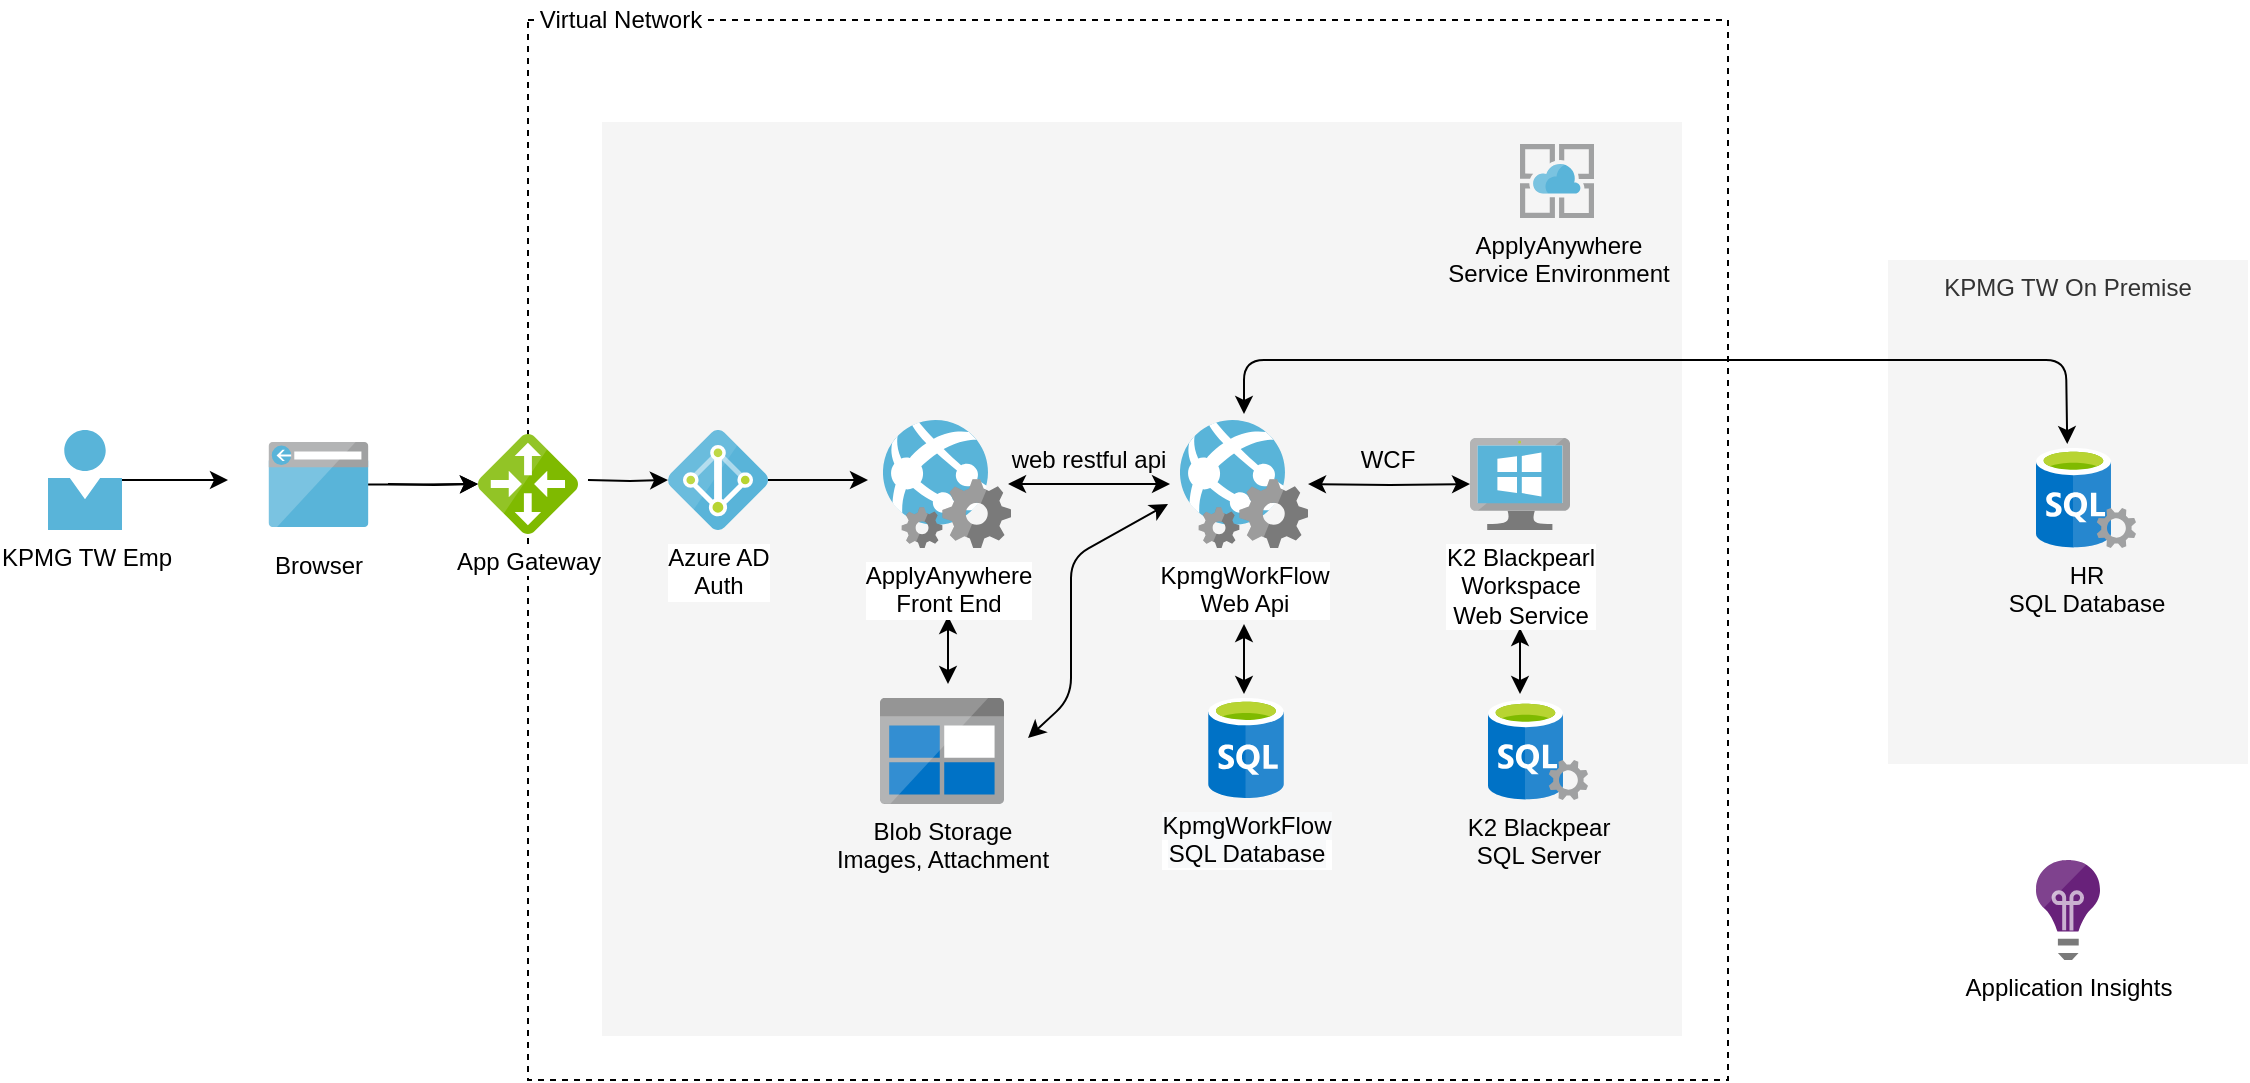 <mxfile version="12.2.7" type="github" pages="4">
  <diagram id="WI9T0HZ2pTsCkuznbFz-" name="ApplyAnywhere PaaS architecture">
    <mxGraphModel dx="1391" dy="805" grid="1" gridSize="10" guides="1" tooltips="1" connect="1" arrows="1" fold="1" page="1" pageScale="1" pageWidth="1169" pageHeight="827" math="0" shadow="0">
      <root>
        <mxCell id="0"/>
        <mxCell id="1" parent="0"/>
        <mxCell id="lvaCASJLjp-fSjR-ahG0-70" value="" style="rounded=0;whiteSpace=wrap;html=1;labelBackgroundColor=#ffffff;fillColor=none;dashed=1;" vertex="1" parent="1">
          <mxGeometry x="290" y="148" width="600" height="530" as="geometry"/>
        </mxCell>
        <mxCell id="AcxdMaKK0mU5kZiv2lnr-4" value="" style="rounded=0;whiteSpace=wrap;html=1;fillColor=#f5f5f5;strokeColor=none;fontColor=#333333;verticalAlign=top;direction=south;" parent="1" vertex="1">
          <mxGeometry x="327" y="199" width="540" height="457" as="geometry"/>
        </mxCell>
        <mxCell id="lvaCASJLjp-fSjR-ahG0-18" value="" style="edgeStyle=orthogonalEdgeStyle;rounded=0;orthogonalLoop=1;jettySize=auto;html=1;entryX=-0.078;entryY=0.5;entryDx=0;entryDy=0;entryPerimeter=0;exitX=0.977;exitY=0.5;exitDx=0;exitDy=0;exitPerimeter=0;startArrow=classic;startFill=1;" edge="1" parent="1" source="AcxdMaKK0mU5kZiv2lnr-6" target="lvaCASJLjp-fSjR-ahG0-8">
          <mxGeometry relative="1" as="geometry">
            <mxPoint x="499.5" y="524" as="targetPoint"/>
          </mxGeometry>
        </mxCell>
        <mxCell id="lvaCASJLjp-fSjR-ahG0-37" value="" style="edgeStyle=orthogonalEdgeStyle;rounded=0;orthogonalLoop=1;jettySize=auto;html=1;startArrow=classic;startFill=1;" edge="1" parent="1">
          <mxGeometry relative="1" as="geometry">
            <mxPoint x="500" y="446" as="sourcePoint"/>
            <mxPoint x="500" y="480" as="targetPoint"/>
          </mxGeometry>
        </mxCell>
        <mxCell id="AcxdMaKK0mU5kZiv2lnr-6" value="ApplyAnywhere&lt;br&gt;Front End" style="aspect=fixed;html=1;perimeter=none;align=center;shadow=0;dashed=0;image;fontSize=12;image=img/lib/mscae/WebApp_WebJobs.svg;labelBackgroundColor=#ffffff;" parent="1" vertex="1">
          <mxGeometry x="467.5" y="348" width="64" height="64" as="geometry"/>
        </mxCell>
        <mxCell id="AcxdMaKK0mU5kZiv2lnr-9" value="Blob Storage&lt;br&gt;Images, Attachment" style="aspect=fixed;html=1;perimeter=none;align=center;shadow=0;dashed=0;image;fontSize=12;image=img/lib/mscae/BlobBlock.svg;labelBackgroundColor=none;direction=east;" parent="1" vertex="1">
          <mxGeometry x="466" y="487" width="62" height="53" as="geometry"/>
        </mxCell>
        <mxCell id="lvaCASJLjp-fSjR-ahG0-72" value="" style="edgeStyle=orthogonalEdgeStyle;rounded=0;orthogonalLoop=1;jettySize=auto;html=1;" edge="1" parent="1" target="lvaCASJLjp-fSjR-ahG0-71">
          <mxGeometry relative="1" as="geometry">
            <mxPoint x="220" y="380" as="sourcePoint"/>
          </mxGeometry>
        </mxCell>
        <mxCell id="lvaCASJLjp-fSjR-ahG0-73" value="" style="edgeStyle=orthogonalEdgeStyle;rounded=0;orthogonalLoop=1;jettySize=auto;html=1;" edge="1" parent="1" source="AcxdMaKK0mU5kZiv2lnr-12" target="lvaCASJLjp-fSjR-ahG0-71">
          <mxGeometry relative="1" as="geometry"/>
        </mxCell>
        <mxCell id="AcxdMaKK0mU5kZiv2lnr-12" value="Browser" style="aspect=fixed;html=1;perimeter=none;align=center;shadow=0;dashed=0;image;fontSize=12;image=img/lib/mscae/Browser.svg;spacingTop=5;" parent="1" vertex="1">
          <mxGeometry x="160.25" y="359" width="50" height="42.5" as="geometry"/>
        </mxCell>
        <mxCell id="lvaCASJLjp-fSjR-ahG0-28" value="" style="edgeStyle=orthogonalEdgeStyle;rounded=0;orthogonalLoop=1;jettySize=auto;html=1;" edge="1" parent="1" target="lvaCASJLjp-fSjR-ahG0-21">
          <mxGeometry relative="1" as="geometry">
            <mxPoint x="320" y="378" as="sourcePoint"/>
            <mxPoint x="380" y="403" as="targetPoint"/>
          </mxGeometry>
        </mxCell>
        <mxCell id="lvaCASJLjp-fSjR-ahG0-34" value="" style="edgeStyle=orthogonalEdgeStyle;rounded=0;orthogonalLoop=1;jettySize=auto;html=1;startArrow=classic;startFill=1;" edge="1" parent="1">
          <mxGeometry relative="1" as="geometry">
            <mxPoint x="786" y="452" as="sourcePoint"/>
            <mxPoint x="786" y="485" as="targetPoint"/>
          </mxGeometry>
        </mxCell>
        <mxCell id="lvaCASJLjp-fSjR-ahG0-5" value="K2 Blackpearl&lt;br&gt;Workspace&lt;br&gt;Web Service" style="aspect=fixed;html=1;points=[];align=center;image;fontSize=12;image=img/lib/mscae/VirtualMachineWindows.svg;labelBackgroundColor=#ffffff;" vertex="1" parent="1">
          <mxGeometry x="761" y="357" width="50" height="46" as="geometry"/>
        </mxCell>
        <mxCell id="lvaCASJLjp-fSjR-ahG0-14" value="" style="edgeStyle=orthogonalEdgeStyle;rounded=0;orthogonalLoop=1;jettySize=auto;html=1;startArrow=classic;startFill=1;" edge="1" parent="1" target="lvaCASJLjp-fSjR-ahG0-5">
          <mxGeometry relative="1" as="geometry">
            <mxPoint x="680" y="380" as="sourcePoint"/>
            <mxPoint x="648" y="524" as="targetPoint"/>
          </mxGeometry>
        </mxCell>
        <mxCell id="lvaCASJLjp-fSjR-ahG0-32" value="" style="edgeStyle=orthogonalEdgeStyle;rounded=0;orthogonalLoop=1;jettySize=auto;html=1;startArrow=classic;startFill=1;" edge="1" parent="1">
          <mxGeometry relative="1" as="geometry">
            <mxPoint x="648" y="450" as="sourcePoint"/>
            <mxPoint x="648" y="485" as="targetPoint"/>
          </mxGeometry>
        </mxCell>
        <mxCell id="lvaCASJLjp-fSjR-ahG0-19" value="K2 Blackpear&lt;br&gt;SQL Server" style="aspect=fixed;html=1;points=[];align=center;image;fontSize=12;image=img/lib/mscae/SQL_Servers.svg;labelBackgroundColor=none;" vertex="1" parent="1">
          <mxGeometry x="770" y="488" width="50" height="50" as="geometry"/>
        </mxCell>
        <mxCell id="lvaCASJLjp-fSjR-ahG0-52" value="" style="edgeStyle=orthogonalEdgeStyle;rounded=0;orthogonalLoop=1;jettySize=auto;html=1;" edge="1" parent="1" source="lvaCASJLjp-fSjR-ahG0-21">
          <mxGeometry relative="1" as="geometry">
            <mxPoint x="460" y="378" as="targetPoint"/>
          </mxGeometry>
        </mxCell>
        <mxCell id="lvaCASJLjp-fSjR-ahG0-21" value="Azure AD&lt;br&gt;Auth" style="aspect=fixed;html=1;points=[];align=center;image;fontSize=12;image=img/lib/mscae/Active_Directory.svg;labelBackgroundColor=#ffffff;" vertex="1" parent="1">
          <mxGeometry x="360" y="353" width="50" height="50" as="geometry"/>
        </mxCell>
        <mxCell id="lvaCASJLjp-fSjR-ahG0-45" value="" style="edgeStyle=orthogonalEdgeStyle;rounded=0;orthogonalLoop=1;jettySize=auto;html=1;" edge="1" parent="1" source="lvaCASJLjp-fSjR-ahG0-22">
          <mxGeometry relative="1" as="geometry">
            <mxPoint x="140" y="378" as="targetPoint"/>
          </mxGeometry>
        </mxCell>
        <mxCell id="lvaCASJLjp-fSjR-ahG0-22" value="KPMG TW Emp" style="aspect=fixed;html=1;points=[];align=center;image;fontSize=12;image=img/lib/mscae/Person.svg;labelBackgroundColor=none;" vertex="1" parent="1">
          <mxGeometry x="50" y="353" width="37" height="50" as="geometry"/>
        </mxCell>
        <mxCell id="lvaCASJLjp-fSjR-ahG0-24" value="ApplyAnywhere&lt;br&gt;Service Environment" style="aspect=fixed;html=1;points=[];align=center;image;fontSize=12;image=img/lib/mscae/App_Service.svg;labelBackgroundColor=none;" vertex="1" parent="1">
          <mxGeometry x="786" y="210" width="37" height="37" as="geometry"/>
        </mxCell>
        <mxCell id="lvaCASJLjp-fSjR-ahG0-40" value="KPMG TW On Premise" style="rounded=0;whiteSpace=wrap;html=1;fillColor=#f5f5f5;strokeColor=none;fontColor=#333333;verticalAlign=top;direction=south;" vertex="1" parent="1">
          <mxGeometry x="970" y="268" width="180" height="252" as="geometry"/>
        </mxCell>
        <mxCell id="lvaCASJLjp-fSjR-ahG0-57" value="WCF" style="text;html=1;strokeColor=none;fillColor=none;align=center;verticalAlign=middle;whiteSpace=wrap;rounded=0;labelBackgroundColor=none;" vertex="1" parent="1">
          <mxGeometry x="700" y="358" width="40" height="20" as="geometry"/>
        </mxCell>
        <mxCell id="lvaCASJLjp-fSjR-ahG0-58" value="web restful api" style="text;html=1;strokeColor=none;fillColor=none;align=center;verticalAlign=middle;whiteSpace=wrap;rounded=0;labelBackgroundColor=none;" vertex="1" parent="1">
          <mxGeometry x="525" y="358" width="91" height="20" as="geometry"/>
        </mxCell>
        <mxCell id="lvaCASJLjp-fSjR-ahG0-71" value="App Gateway" style="aspect=fixed;html=1;points=[];align=center;image;fontSize=12;image=img/lib/mscae/Local_Network_Gateways.svg;dashed=1;labelBackgroundColor=#ffffff;fillColor=none;" vertex="1" parent="1">
          <mxGeometry x="265" y="355" width="50" height="50" as="geometry"/>
        </mxCell>
        <mxCell id="lvaCASJLjp-fSjR-ahG0-74" value="Virtual Network" style="text;html=1;strokeColor=none;fillColor=none;align=center;verticalAlign=middle;whiteSpace=wrap;rounded=0;dashed=1;labelBackgroundColor=#ffffff;" vertex="1" parent="1">
          <mxGeometry x="290" y="138" width="93" height="20" as="geometry"/>
        </mxCell>
        <mxCell id="lvaCASJLjp-fSjR-ahG0-85" value="" style="endArrow=classic;html=1;exitX=0.5;exitY=-0.047;exitDx=0;exitDy=0;exitPerimeter=0;startArrow=classic;startFill=1;" edge="1" parent="1" source="lvaCASJLjp-fSjR-ahG0-8">
          <mxGeometry width="50" height="50" relative="1" as="geometry">
            <mxPoint x="30" y="748" as="sourcePoint"/>
            <mxPoint x="1059.627" y="360" as="targetPoint"/>
            <Array as="points">
              <mxPoint x="648" y="318"/>
              <mxPoint x="1059" y="318"/>
            </Array>
          </mxGeometry>
        </mxCell>
        <mxCell id="lvaCASJLjp-fSjR-ahG0-8" value="KpmgWorkFlow&lt;br&gt;Web Api" style="aspect=fixed;html=1;perimeter=none;align=center;shadow=0;dashed=0;image;fontSize=12;image=img/lib/mscae/WebApp_WebJobs.svg;labelBackgroundColor=#ffffff;" vertex="1" parent="1">
          <mxGeometry x="616" y="348" width="64" height="64" as="geometry"/>
        </mxCell>
        <mxCell id="5PH30aPsPjQZAiX1bgCx-1" value="Application Insights" style="aspect=fixed;html=1;points=[];align=center;image;fontSize=12;image=img/lib/mscae/Application_Insights.svg;dashed=1;labelBackgroundColor=#ffffff;fillColor=none;" vertex="1" parent="1">
          <mxGeometry x="1044" y="568" width="32" height="50" as="geometry"/>
        </mxCell>
        <mxCell id="TPf7LboAGNHlAJCwfOmn-1" value="&lt;span style=&quot;background-color: rgb(248 , 249 , 250)&quot;&gt;KpmgWorkFlow&lt;/span&gt;&lt;br style=&quot;background-color: rgb(248 , 249 , 250)&quot;&gt;&lt;span style=&quot;background-color: rgb(248 , 249 , 250)&quot;&gt;SQL Database&lt;/span&gt;" style="aspect=fixed;html=1;points=[];align=center;image;fontSize=12;image=img/lib/mscae/SQL_Database_generic.svg;dashed=1;labelBackgroundColor=#ffffff;fillColor=none;" vertex="1" parent="1">
          <mxGeometry x="630" y="487" width="38" height="50" as="geometry"/>
        </mxCell>
        <mxCell id="XVqo-O23H8XZ0I0nRxCn-1" value="HR&lt;br&gt;SQL Database" style="aspect=fixed;html=1;points=[];align=center;image;fontSize=12;image=img/lib/mscae/SQL_Servers.svg;labelBackgroundColor=none;" vertex="1" parent="1">
          <mxGeometry x="1044" y="362" width="50" height="50" as="geometry"/>
        </mxCell>
        <mxCell id="Hammuwof6SM0HyA76MLh-3" value="" style="endArrow=classic;html=1;startArrow=classic;startFill=1;" edge="1" parent="1">
          <mxGeometry width="50" height="50" relative="1" as="geometry">
            <mxPoint x="540" y="507" as="sourcePoint"/>
            <mxPoint x="610" y="390" as="targetPoint"/>
            <Array as="points">
              <mxPoint x="561.5" y="487"/>
              <mxPoint x="561.5" y="417"/>
            </Array>
          </mxGeometry>
        </mxCell>
      </root>
    </mxGraphModel>
  </diagram>
  <diagram id="z3WabE-r0AO4JzWB9o1X" name="ApplyAnywhere IaaS architecture">
    <mxGraphModel dx="2241" dy="805" grid="1" gridSize="10" guides="1" tooltips="1" connect="1" arrows="1" fold="1" page="1" pageScale="1" pageWidth="850" pageHeight="1100" math="0" shadow="0">
      <root>
        <mxCell id="3gNSYFEJWq0Y2mECjLJj-0"/>
        <mxCell id="3gNSYFEJWq0Y2mECjLJj-1" parent="3gNSYFEJWq0Y2mECjLJj-0"/>
        <mxCell id="smwpBIK393G-4AdiDOek-0" value="" style="rounded=0;whiteSpace=wrap;html=1;labelBackgroundColor=#ffffff;fillColor=none;dashed=1;" vertex="1" parent="3gNSYFEJWq0Y2mECjLJj-1">
          <mxGeometry x="260" y="150" width="470" height="502" as="geometry"/>
        </mxCell>
        <mxCell id="smwpBIK393G-4AdiDOek-1" value="" style="rounded=0;whiteSpace=wrap;html=1;fillColor=#f5f5f5;strokeColor=none;fontColor=#333333;verticalAlign=top;direction=south;" vertex="1" parent="3gNSYFEJWq0Y2mECjLJj-1">
          <mxGeometry x="290" y="175" width="420" height="457" as="geometry"/>
        </mxCell>
        <mxCell id="smwpBIK393G-4AdiDOek-6" value="" style="edgeStyle=orthogonalEdgeStyle;rounded=0;orthogonalLoop=1;jettySize=auto;html=1;" edge="1" parent="3gNSYFEJWq0Y2mECjLJj-1" target="smwpBIK393G-4AdiDOek-23">
          <mxGeometry relative="1" as="geometry">
            <mxPoint x="190" y="382" as="sourcePoint"/>
          </mxGeometry>
        </mxCell>
        <mxCell id="smwpBIK393G-4AdiDOek-7" value="" style="edgeStyle=orthogonalEdgeStyle;rounded=0;orthogonalLoop=1;jettySize=auto;html=1;" edge="1" parent="3gNSYFEJWq0Y2mECjLJj-1" source="smwpBIK393G-4AdiDOek-8" target="smwpBIK393G-4AdiDOek-23">
          <mxGeometry relative="1" as="geometry"/>
        </mxCell>
        <mxCell id="smwpBIK393G-4AdiDOek-8" value="Browser" style="aspect=fixed;html=1;perimeter=none;align=center;shadow=0;dashed=0;image;fontSize=12;image=img/lib/mscae/Browser.svg;spacingTop=5;" vertex="1" parent="3gNSYFEJWq0Y2mECjLJj-1">
          <mxGeometry x="130.25" y="361" width="50" height="42.5" as="geometry"/>
        </mxCell>
        <mxCell id="smwpBIK393G-4AdiDOek-9" value="" style="edgeStyle=orthogonalEdgeStyle;rounded=0;orthogonalLoop=1;jettySize=auto;html=1;" edge="1" parent="3gNSYFEJWq0Y2mECjLJj-1" target="smwpBIK393G-4AdiDOek-16">
          <mxGeometry relative="1" as="geometry">
            <mxPoint x="290" y="380" as="sourcePoint"/>
            <mxPoint x="350" y="405" as="targetPoint"/>
          </mxGeometry>
        </mxCell>
        <mxCell id="smwpBIK393G-4AdiDOek-11" value="K2 Blackpearl&lt;br&gt;Workspace&lt;br&gt;Web Service" style="aspect=fixed;html=1;points=[];align=center;image;fontSize=12;image=img/lib/mscae/VirtualMachineWindows.svg;labelBackgroundColor=#ffffff;" vertex="1" parent="3gNSYFEJWq0Y2mECjLJj-1">
          <mxGeometry x="490" y="342" width="50" height="46" as="geometry"/>
        </mxCell>
        <mxCell id="smwpBIK393G-4AdiDOek-13" value="" style="edgeStyle=orthogonalEdgeStyle;rounded=0;orthogonalLoop=1;jettySize=auto;html=1;startArrow=classic;startFill=1;" edge="1" parent="3gNSYFEJWq0Y2mECjLJj-1">
          <mxGeometry relative="1" as="geometry">
            <mxPoint x="514" y="439" as="sourcePoint"/>
            <mxPoint x="514" y="474" as="targetPoint"/>
          </mxGeometry>
        </mxCell>
        <mxCell id="smwpBIK393G-4AdiDOek-15" value="" style="edgeStyle=orthogonalEdgeStyle;rounded=0;orthogonalLoop=1;jettySize=auto;html=1;" edge="1" parent="3gNSYFEJWq0Y2mECjLJj-1">
          <mxGeometry relative="1" as="geometry">
            <mxPoint x="480" y="380" as="targetPoint"/>
            <mxPoint x="388" y="380" as="sourcePoint"/>
          </mxGeometry>
        </mxCell>
        <mxCell id="smwpBIK393G-4AdiDOek-16" value="Azure AD&lt;br&gt;Auth" style="aspect=fixed;html=1;points=[];align=center;image;fontSize=12;image=img/lib/mscae/Active_Directory.svg;labelBackgroundColor=#ffffff;" vertex="1" parent="3gNSYFEJWq0Y2mECjLJj-1">
          <mxGeometry x="330" y="355" width="50" height="50" as="geometry"/>
        </mxCell>
        <mxCell id="smwpBIK393G-4AdiDOek-17" value="" style="edgeStyle=orthogonalEdgeStyle;rounded=0;orthogonalLoop=1;jettySize=auto;html=1;" edge="1" parent="3gNSYFEJWq0Y2mECjLJj-1" source="smwpBIK393G-4AdiDOek-18">
          <mxGeometry relative="1" as="geometry">
            <mxPoint x="110" y="380" as="targetPoint"/>
          </mxGeometry>
        </mxCell>
        <mxCell id="smwpBIK393G-4AdiDOek-18" value="KPMG TW Emp" style="aspect=fixed;html=1;points=[];align=center;image;fontSize=12;image=img/lib/mscae/Person.svg;labelBackgroundColor=none;" vertex="1" parent="3gNSYFEJWq0Y2mECjLJj-1">
          <mxGeometry x="20" y="355" width="37" height="50" as="geometry"/>
        </mxCell>
        <mxCell id="smwpBIK393G-4AdiDOek-19" value="ApplyAnywhere&lt;br&gt;Service Environment" style="aspect=fixed;html=1;points=[];align=center;image;fontSize=12;image=img/lib/mscae/App_Service.svg;labelBackgroundColor=none;" vertex="1" parent="3gNSYFEJWq0Y2mECjLJj-1">
          <mxGeometry x="610" y="202" width="37" height="37" as="geometry"/>
        </mxCell>
        <mxCell id="smwpBIK393G-4AdiDOek-20" value="KPMG TW On Premise" style="rounded=0;whiteSpace=wrap;html=1;fillColor=#f5f5f5;strokeColor=none;fontColor=#333333;verticalAlign=top;direction=south;" vertex="1" parent="3gNSYFEJWq0Y2mECjLJj-1">
          <mxGeometry x="750" y="252" width="180" height="252" as="geometry"/>
        </mxCell>
        <mxCell id="smwpBIK393G-4AdiDOek-23" value="App Gateway" style="aspect=fixed;html=1;points=[];align=center;image;fontSize=12;image=img/lib/mscae/Local_Network_Gateways.svg;dashed=1;labelBackgroundColor=#ffffff;fillColor=none;" vertex="1" parent="3gNSYFEJWq0Y2mECjLJj-1">
          <mxGeometry x="235" y="357" width="50" height="50" as="geometry"/>
        </mxCell>
        <mxCell id="smwpBIK393G-4AdiDOek-24" value="Virtual Network" style="text;html=1;strokeColor=none;fillColor=none;align=center;verticalAlign=middle;whiteSpace=wrap;rounded=0;dashed=1;labelBackgroundColor=#ffffff;" vertex="1" parent="3gNSYFEJWq0Y2mECjLJj-1">
          <mxGeometry x="260" y="140" width="93" height="20" as="geometry"/>
        </mxCell>
        <mxCell id="smwpBIK393G-4AdiDOek-25" value="" style="endArrow=classic;html=1;exitX=0.5;exitY=-0.047;exitDx=0;exitDy=0;exitPerimeter=0;startArrow=classic;startFill=1;entryX=0.317;entryY=0.5;entryDx=0;entryDy=0;entryPerimeter=0;" edge="1" parent="3gNSYFEJWq0Y2mECjLJj-1" target="smwpBIK393G-4AdiDOek-20">
          <mxGeometry width="50" height="50" relative="1" as="geometry">
            <mxPoint x="515" y="328.992" as="sourcePoint"/>
            <mxPoint x="799" y="329" as="targetPoint"/>
            <Array as="points">
              <mxPoint x="515" y="302"/>
              <mxPoint x="840" y="302"/>
            </Array>
          </mxGeometry>
        </mxCell>
        <mxCell id="smwpBIK393G-4AdiDOek-27" value="Application Insights" style="aspect=fixed;html=1;points=[];align=center;image;fontSize=12;image=img/lib/mscae/Application_Insights.svg;dashed=1;labelBackgroundColor=#ffffff;fillColor=none;" vertex="1" parent="3gNSYFEJWq0Y2mECjLJj-1">
          <mxGeometry x="824" y="552" width="32" height="50" as="geometry"/>
        </mxCell>
        <mxCell id="smwpBIK393G-4AdiDOek-29" value="HR&lt;br&gt;SQL Database" style="aspect=fixed;html=1;points=[];align=center;image;fontSize=12;image=img/lib/mscae/SQL_Servers.svg;labelBackgroundColor=none;" vertex="1" parent="3gNSYFEJWq0Y2mECjLJj-1">
          <mxGeometry x="824" y="346" width="50" height="50" as="geometry"/>
        </mxCell>
        <mxCell id="smwpBIK393G-4AdiDOek-33" value="&lt;span style=&quot;white-space: nowrap ; background-color: rgb(255 , 255 , 255)&quot;&gt;ApplyAnywhere&lt;/span&gt;&lt;br style=&quot;white-space: nowrap&quot;&gt;&lt;span style=&quot;white-space: nowrap ; background-color: rgb(255 , 255 , 255)&quot;&gt;Front End&lt;/span&gt;" style="text;html=1;strokeColor=none;fillColor=none;align=center;verticalAlign=middle;whiteSpace=wrap;rounded=0;dashed=1;labelBackgroundColor=none;" vertex="1" parent="3gNSYFEJWq0Y2mECjLJj-1">
          <mxGeometry x="560" y="371" width="100" height="40" as="geometry"/>
        </mxCell>
        <mxCell id="smwpBIK393G-4AdiDOek-34" value="&lt;span style=&quot;background-color: rgb(248 , 249 , 250)&quot;&gt;K2 Blackpear&lt;/span&gt;&lt;span style=&quot;background-color: rgb(248 , 249 , 250)&quot;&gt;, &lt;br&gt;KpmgWorkFlow&lt;/span&gt;&lt;span style=&quot;background-color: rgb(248 , 249 , 250)&quot;&gt;&lt;br&gt;SQL Database&lt;/span&gt;" style="aspect=fixed;html=1;points=[];align=center;image;fontSize=12;image=img/lib/mscae/VirtualMachineWindows.svg;labelBackgroundColor=#ffffff;" vertex="1" parent="3gNSYFEJWq0Y2mECjLJj-1">
          <mxGeometry x="490" y="481" width="50" height="46" as="geometry"/>
        </mxCell>
        <mxCell id="iuaWqtNruoDIMOuyL9Ep-0" value="&lt;span style=&quot;white-space: nowrap ; background-color: rgb(255 , 255 , 255)&quot;&gt;KpmgWorkFlow&lt;/span&gt;&lt;br style=&quot;white-space: nowrap&quot;&gt;&lt;span style=&quot;white-space: nowrap ; background-color: rgb(255 , 255 , 255)&quot;&gt;Web Api&lt;/span&gt;" style="text;html=1;strokeColor=none;fillColor=none;align=center;verticalAlign=middle;whiteSpace=wrap;rounded=0;dashed=1;labelBackgroundColor=none;" vertex="1" parent="3gNSYFEJWq0Y2mECjLJj-1">
          <mxGeometry x="560" y="407" width="100" height="30" as="geometry"/>
        </mxCell>
        <mxCell id="R-euYPqpHjcbSb9_kojw-1" value="Storage Images, Attachment" style="text;html=1;labelBackgroundColor=#ffffff;" vertex="1" parent="3gNSYFEJWq0Y2mECjLJj-1">
          <mxGeometry x="550" y="346" width="160" height="30" as="geometry"/>
        </mxCell>
      </root>
    </mxGraphModel>
  </diagram>
  <diagram id="HytrqFQPtinqaR7rAQq8" name="tax.com.tw PaaS architecture">
    <mxGraphModel dx="1391" dy="805" grid="1" gridSize="10" guides="1" tooltips="1" connect="1" arrows="1" fold="1" page="1" pageScale="1" pageWidth="850" pageHeight="1100" math="0" shadow="0">
      <root>
        <mxCell id="L5A2PCmOKvRyw3RFonAS-0"/>
        <mxCell id="L5A2PCmOKvRyw3RFonAS-1" parent="L5A2PCmOKvRyw3RFonAS-0"/>
        <mxCell id="xvHnMex4xPKi_8IZawSf-0" value="" style="rounded=0;whiteSpace=wrap;html=1;labelBackgroundColor=#ffffff;fillColor=none;dashed=1;" vertex="1" parent="L5A2PCmOKvRyw3RFonAS-1">
          <mxGeometry x="370" y="280" width="220" height="430" as="geometry"/>
        </mxCell>
        <mxCell id="xvHnMex4xPKi_8IZawSf-1" value="" style="rounded=0;whiteSpace=wrap;html=1;fillColor=#f5f5f5;strokeColor=none;fontColor=#333333;verticalAlign=top;direction=south;" vertex="1" parent="L5A2PCmOKvRyw3RFonAS-1">
          <mxGeometry x="430" y="301" width="150" height="399" as="geometry"/>
        </mxCell>
        <mxCell id="xvHnMex4xPKi_8IZawSf-4" value="" style="edgeStyle=orthogonalEdgeStyle;rounded=0;orthogonalLoop=1;jettySize=auto;html=1;startArrow=classic;startFill=1;" edge="1" parent="L5A2PCmOKvRyw3RFonAS-1">
          <mxGeometry relative="1" as="geometry">
            <mxPoint x="500" y="580" as="targetPoint"/>
            <mxPoint x="500" y="550" as="sourcePoint"/>
          </mxGeometry>
        </mxCell>
        <mxCell id="xvHnMex4xPKi_8IZawSf-6" value="Blob Storage&lt;br&gt;Images" style="aspect=fixed;html=1;perimeter=none;align=center;shadow=0;dashed=0;image;fontSize=12;image=img/lib/mscae/BlobBlock.svg;labelBackgroundColor=none;direction=east;" vertex="1" parent="L5A2PCmOKvRyw3RFonAS-1">
          <mxGeometry x="469.5" y="587" width="62" height="53" as="geometry"/>
        </mxCell>
        <mxCell id="xvHnMex4xPKi_8IZawSf-10" value="" style="edgeStyle=orthogonalEdgeStyle;rounded=0;orthogonalLoop=1;jettySize=auto;html=1;" edge="1" parent="L5A2PCmOKvRyw3RFonAS-1" source="xvHnMex4xPKi_8IZawSf-11" target="xvHnMex4xPKi_8IZawSf-31">
          <mxGeometry relative="1" as="geometry"/>
        </mxCell>
        <mxCell id="xvHnMex4xPKi_8IZawSf-11" value="Browser" style="aspect=fixed;html=1;perimeter=none;align=center;shadow=0;dashed=0;image;fontSize=12;image=img/lib/mscae/Browser.svg;spacingTop=5;" vertex="1" parent="L5A2PCmOKvRyw3RFonAS-1">
          <mxGeometry x="230.25" y="459" width="50" height="42.5" as="geometry"/>
        </mxCell>
        <mxCell id="xvHnMex4xPKi_8IZawSf-23" value="" style="edgeStyle=orthogonalEdgeStyle;rounded=0;orthogonalLoop=1;jettySize=auto;html=1;" edge="1" parent="L5A2PCmOKvRyw3RFonAS-1" source="xvHnMex4xPKi_8IZawSf-31">
          <mxGeometry relative="1" as="geometry">
            <mxPoint x="460" y="480" as="targetPoint"/>
            <mxPoint x="410" y="480" as="sourcePoint"/>
          </mxGeometry>
        </mxCell>
        <mxCell id="xvHnMex4xPKi_8IZawSf-25" value="" style="edgeStyle=orthogonalEdgeStyle;rounded=0;orthogonalLoop=1;jettySize=auto;html=1;" edge="1" parent="L5A2PCmOKvRyw3RFonAS-1" source="xvHnMex4xPKi_8IZawSf-26">
          <mxGeometry relative="1" as="geometry">
            <mxPoint x="220" y="480" as="targetPoint"/>
          </mxGeometry>
        </mxCell>
        <mxCell id="xvHnMex4xPKi_8IZawSf-26" value="KPMG TW Customer" style="aspect=fixed;html=1;points=[];align=center;image;fontSize=12;image=img/lib/mscae/Person.svg;labelBackgroundColor=none;" vertex="1" parent="L5A2PCmOKvRyw3RFonAS-1">
          <mxGeometry x="120" y="455" width="37" height="50" as="geometry"/>
        </mxCell>
        <mxCell id="xvHnMex4xPKi_8IZawSf-27" value="tax.com.tw&lt;br&gt;Service Environment" style="aspect=fixed;html=1;points=[];align=center;image;fontSize=12;image=img/lib/mscae/App_Service.svg;labelBackgroundColor=none;" vertex="1" parent="L5A2PCmOKvRyw3RFonAS-1">
          <mxGeometry x="505" y="310" width="37" height="37" as="geometry"/>
        </mxCell>
        <mxCell id="xvHnMex4xPKi_8IZawSf-28" value="KPMG TW On Premise" style="rounded=0;whiteSpace=wrap;html=1;fillColor=#f5f5f5;strokeColor=none;fontColor=#333333;verticalAlign=top;direction=south;" vertex="1" parent="L5A2PCmOKvRyw3RFonAS-1">
          <mxGeometry x="654" y="379" width="150" height="221" as="geometry"/>
        </mxCell>
        <mxCell id="xvHnMex4xPKi_8IZawSf-31" value="App Gateway" style="aspect=fixed;html=1;points=[];align=center;image;fontSize=12;image=img/lib/mscae/Local_Network_Gateways.svg;dashed=1;labelBackgroundColor=#ffffff;fillColor=none;" vertex="1" parent="L5A2PCmOKvRyw3RFonAS-1">
          <mxGeometry x="345" y="455" width="50" height="50" as="geometry"/>
        </mxCell>
        <mxCell id="xvHnMex4xPKi_8IZawSf-32" value="Virtual Network" style="text;html=1;strokeColor=none;fillColor=none;align=center;verticalAlign=middle;whiteSpace=wrap;rounded=0;dashed=1;labelBackgroundColor=#ffffff;" vertex="1" parent="L5A2PCmOKvRyw3RFonAS-1">
          <mxGeometry x="370" y="270" width="93" height="20" as="geometry"/>
        </mxCell>
        <mxCell id="xvHnMex4xPKi_8IZawSf-34" value="" style="endArrow=classic;html=1;startArrow=classic;startFill=1;exitX=0.508;exitY=0;exitDx=0;exitDy=0;exitPerimeter=0;" edge="1" parent="L5A2PCmOKvRyw3RFonAS-1">
          <mxGeometry width="50" height="50" relative="1" as="geometry">
            <mxPoint x="499.012" y="447" as="sourcePoint"/>
            <mxPoint x="729" y="457" as="targetPoint"/>
            <Array as="points">
              <mxPoint x="499" y="417"/>
              <mxPoint x="729" y="417"/>
            </Array>
          </mxGeometry>
        </mxCell>
        <mxCell id="xvHnMex4xPKi_8IZawSf-5" value="&lt;a href=&quot;http://tax.com.tw/&quot;&gt;tax.com.tw&lt;/a&gt;&lt;br&gt;Web Service" style="aspect=fixed;html=1;perimeter=none;align=center;shadow=0;dashed=0;image;fontSize=12;image=img/lib/mscae/WebApp_WebJobs.svg;labelBackgroundColor=#ffffff;" vertex="1" parent="L5A2PCmOKvRyw3RFonAS-1">
          <mxGeometry x="467.5" y="450" width="64" height="64" as="geometry"/>
        </mxCell>
        <mxCell id="uOCD5EzAV5mJWtjaBNg1-0" value="tax.com.tw&lt;br&gt;Database" style="aspect=fixed;html=1;points=[];align=center;image;fontSize=12;image=img/lib/mscae/SQL_Database_generic.svg;dashed=1;labelBackgroundColor=#ffffff;fillColor=none;" vertex="1" parent="L5A2PCmOKvRyw3RFonAS-1">
          <mxGeometry x="710" y="464" width="38" height="50" as="geometry"/>
        </mxCell>
        <mxCell id="IJudURbBC9qB1mBKnEuI-0" value="Application Insights" style="aspect=fixed;html=1;points=[];align=center;image;fontSize=12;image=img/lib/mscae/Application_Insights.svg;dashed=1;labelBackgroundColor=#ffffff;fillColor=none;" vertex="1" parent="L5A2PCmOKvRyw3RFonAS-1">
          <mxGeometry x="720" y="613.5" width="32" height="50" as="geometry"/>
        </mxCell>
      </root>
    </mxGraphModel>
  </diagram>
  <diagram id="0-SjpaF1tThljY5-xZCx" name="tax.com.tw IaaS architecture">
    <mxGraphModel dx="1391" dy="805" grid="1" gridSize="10" guides="1" tooltips="1" connect="1" arrows="1" fold="1" page="1" pageScale="1" pageWidth="850" pageHeight="1100" math="0" shadow="0">
      <root>
        <mxCell id="M5hJ1aHdLiY32-xRy-P1-0"/>
        <mxCell id="M5hJ1aHdLiY32-xRy-P1-1" parent="M5hJ1aHdLiY32-xRy-P1-0"/>
        <mxCell id="M5hJ1aHdLiY32-xRy-P1-2" value="" style="rounded=0;whiteSpace=wrap;html=1;labelBackgroundColor=#ffffff;fillColor=none;dashed=1;" vertex="1" parent="M5hJ1aHdLiY32-xRy-P1-1">
          <mxGeometry x="320" y="250" width="220" height="300" as="geometry"/>
        </mxCell>
        <mxCell id="M5hJ1aHdLiY32-xRy-P1-3" value="" style="rounded=0;whiteSpace=wrap;html=1;fillColor=#f5f5f5;strokeColor=none;fontColor=#333333;verticalAlign=top;direction=south;" vertex="1" parent="M5hJ1aHdLiY32-xRy-P1-1">
          <mxGeometry x="380" y="271" width="150" height="269" as="geometry"/>
        </mxCell>
        <mxCell id="M5hJ1aHdLiY32-xRy-P1-6" value="" style="edgeStyle=orthogonalEdgeStyle;rounded=0;orthogonalLoop=1;jettySize=auto;html=1;" edge="1" parent="M5hJ1aHdLiY32-xRy-P1-1" source="M5hJ1aHdLiY32-xRy-P1-7" target="M5hJ1aHdLiY32-xRy-P1-13">
          <mxGeometry relative="1" as="geometry"/>
        </mxCell>
        <mxCell id="M5hJ1aHdLiY32-xRy-P1-7" value="Browser" style="aspect=fixed;html=1;perimeter=none;align=center;shadow=0;dashed=0;image;fontSize=12;image=img/lib/mscae/Browser.svg;spacingTop=5;" vertex="1" parent="M5hJ1aHdLiY32-xRy-P1-1">
          <mxGeometry x="180.25" y="429" width="50" height="42.5" as="geometry"/>
        </mxCell>
        <mxCell id="M5hJ1aHdLiY32-xRy-P1-8" value="" style="edgeStyle=orthogonalEdgeStyle;rounded=0;orthogonalLoop=1;jettySize=auto;html=1;" edge="1" parent="M5hJ1aHdLiY32-xRy-P1-1" source="M5hJ1aHdLiY32-xRy-P1-13">
          <mxGeometry relative="1" as="geometry">
            <mxPoint x="410" y="450" as="targetPoint"/>
            <mxPoint x="360" y="450" as="sourcePoint"/>
          </mxGeometry>
        </mxCell>
        <mxCell id="M5hJ1aHdLiY32-xRy-P1-9" value="" style="edgeStyle=orthogonalEdgeStyle;rounded=0;orthogonalLoop=1;jettySize=auto;html=1;" edge="1" parent="M5hJ1aHdLiY32-xRy-P1-1" source="M5hJ1aHdLiY32-xRy-P1-10">
          <mxGeometry relative="1" as="geometry">
            <mxPoint x="170" y="450" as="targetPoint"/>
          </mxGeometry>
        </mxCell>
        <mxCell id="M5hJ1aHdLiY32-xRy-P1-10" value="KPMG TW Customer" style="aspect=fixed;html=1;points=[];align=center;image;fontSize=12;image=img/lib/mscae/Person.svg;labelBackgroundColor=none;" vertex="1" parent="M5hJ1aHdLiY32-xRy-P1-1">
          <mxGeometry x="70" y="425" width="37" height="50" as="geometry"/>
        </mxCell>
        <mxCell id="M5hJ1aHdLiY32-xRy-P1-11" value="tax.com.tw&lt;br&gt;Service Environment" style="aspect=fixed;html=1;points=[];align=center;image;fontSize=12;image=img/lib/mscae/App_Service.svg;labelBackgroundColor=none;" vertex="1" parent="M5hJ1aHdLiY32-xRy-P1-1">
          <mxGeometry x="455" y="280" width="37" height="37" as="geometry"/>
        </mxCell>
        <mxCell id="M5hJ1aHdLiY32-xRy-P1-12" value="KPMG TW On Premise" style="rounded=0;whiteSpace=wrap;html=1;fillColor=#f5f5f5;strokeColor=none;fontColor=#333333;verticalAlign=top;direction=south;" vertex="1" parent="M5hJ1aHdLiY32-xRy-P1-1">
          <mxGeometry x="604" y="349" width="150" height="221" as="geometry"/>
        </mxCell>
        <mxCell id="M5hJ1aHdLiY32-xRy-P1-13" value="App Gateway" style="aspect=fixed;html=1;points=[];align=center;image;fontSize=12;image=img/lib/mscae/Local_Network_Gateways.svg;dashed=1;labelBackgroundColor=#ffffff;fillColor=none;" vertex="1" parent="M5hJ1aHdLiY32-xRy-P1-1">
          <mxGeometry x="295" y="425" width="50" height="50" as="geometry"/>
        </mxCell>
        <mxCell id="M5hJ1aHdLiY32-xRy-P1-14" value="Virtual Network" style="text;html=1;strokeColor=none;fillColor=none;align=center;verticalAlign=middle;whiteSpace=wrap;rounded=0;dashed=1;labelBackgroundColor=#ffffff;" vertex="1" parent="M5hJ1aHdLiY32-xRy-P1-1">
          <mxGeometry x="320" y="240" width="93" height="20" as="geometry"/>
        </mxCell>
        <mxCell id="M5hJ1aHdLiY32-xRy-P1-15" value="" style="endArrow=classic;html=1;startArrow=classic;startFill=1;" edge="1" parent="M5hJ1aHdLiY32-xRy-P1-1">
          <mxGeometry width="50" height="50" relative="1" as="geometry">
            <mxPoint x="450" y="420" as="sourcePoint"/>
            <mxPoint x="680" y="430" as="targetPoint"/>
            <Array as="points">
              <mxPoint x="450" y="390"/>
              <mxPoint x="680" y="390"/>
            </Array>
          </mxGeometry>
        </mxCell>
        <mxCell id="M5hJ1aHdLiY32-xRy-P1-17" value="tax.com.tw&lt;br&gt;Database" style="aspect=fixed;html=1;points=[];align=center;image;fontSize=12;image=img/lib/mscae/SQL_Database_generic.svg;dashed=1;labelBackgroundColor=#ffffff;fillColor=none;" vertex="1" parent="M5hJ1aHdLiY32-xRy-P1-1">
          <mxGeometry x="660" y="434" width="38" height="50" as="geometry"/>
        </mxCell>
        <mxCell id="M5hJ1aHdLiY32-xRy-P1-18" value="Application Insights" style="aspect=fixed;html=1;points=[];align=center;image;fontSize=12;image=img/lib/mscae/Application_Insights.svg;dashed=1;labelBackgroundColor=#ffffff;fillColor=none;" vertex="1" parent="M5hJ1aHdLiY32-xRy-P1-1">
          <mxGeometry x="670" y="583.5" width="32" height="50" as="geometry"/>
        </mxCell>
        <mxCell id="18gsFY-PkBEMHmHrGAYV-0" value="&lt;a href=&quot;http://tax.com.tw/&quot;&gt;tax.com.tw&lt;/a&gt;&lt;br&gt;Web VM" style="aspect=fixed;html=1;points=[];align=center;image;fontSize=12;image=img/lib/mscae/VirtualMachineWindows.svg;dashed=1;labelBackgroundColor=#ffffff;fillColor=none;" vertex="1" parent="M5hJ1aHdLiY32-xRy-P1-1">
          <mxGeometry x="423.5" y="425" width="50" height="46" as="geometry"/>
        </mxCell>
      </root>
    </mxGraphModel>
  </diagram>
</mxfile>
